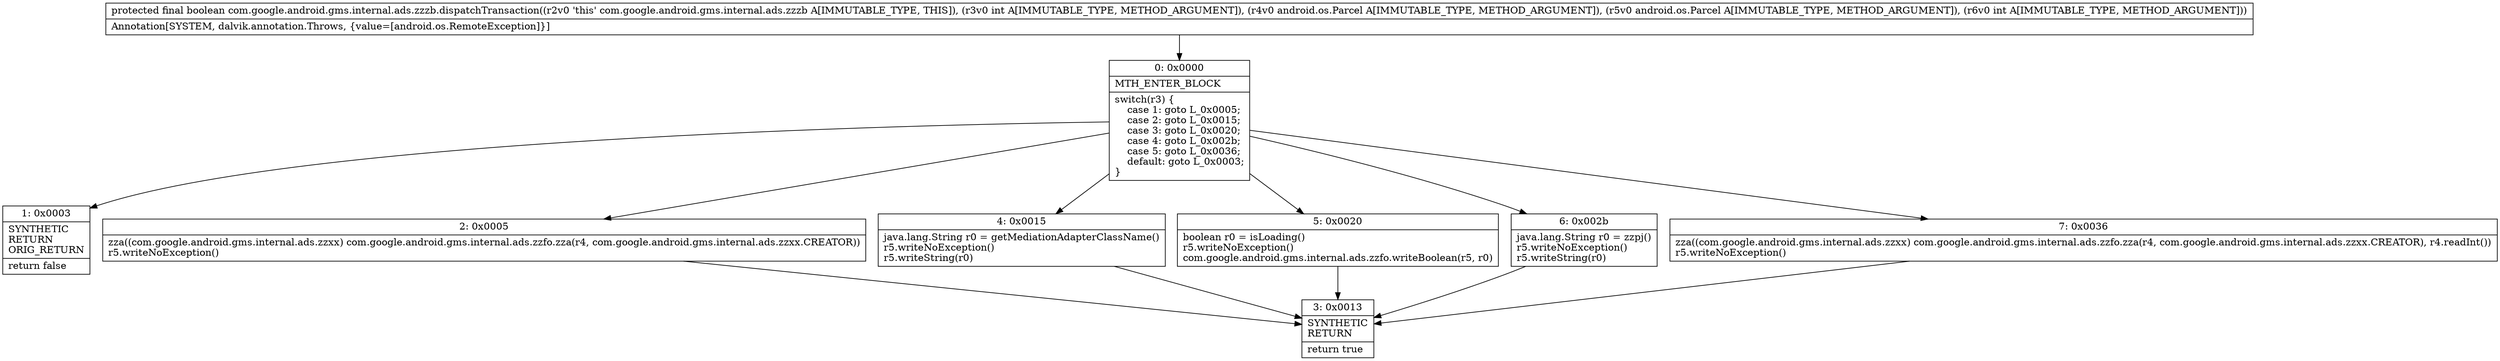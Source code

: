 digraph "CFG forcom.google.android.gms.internal.ads.zzzb.dispatchTransaction(ILandroid\/os\/Parcel;Landroid\/os\/Parcel;I)Z" {
Node_0 [shape=record,label="{0\:\ 0x0000|MTH_ENTER_BLOCK\l|switch(r3) \{\l    case 1: goto L_0x0005;\l    case 2: goto L_0x0015;\l    case 3: goto L_0x0020;\l    case 4: goto L_0x002b;\l    case 5: goto L_0x0036;\l    default: goto L_0x0003;\l\}\l}"];
Node_1 [shape=record,label="{1\:\ 0x0003|SYNTHETIC\lRETURN\lORIG_RETURN\l|return false\l}"];
Node_2 [shape=record,label="{2\:\ 0x0005|zza((com.google.android.gms.internal.ads.zzxx) com.google.android.gms.internal.ads.zzfo.zza(r4, com.google.android.gms.internal.ads.zzxx.CREATOR))\lr5.writeNoException()\l}"];
Node_3 [shape=record,label="{3\:\ 0x0013|SYNTHETIC\lRETURN\l|return true\l}"];
Node_4 [shape=record,label="{4\:\ 0x0015|java.lang.String r0 = getMediationAdapterClassName()\lr5.writeNoException()\lr5.writeString(r0)\l}"];
Node_5 [shape=record,label="{5\:\ 0x0020|boolean r0 = isLoading()\lr5.writeNoException()\lcom.google.android.gms.internal.ads.zzfo.writeBoolean(r5, r0)\l}"];
Node_6 [shape=record,label="{6\:\ 0x002b|java.lang.String r0 = zzpj()\lr5.writeNoException()\lr5.writeString(r0)\l}"];
Node_7 [shape=record,label="{7\:\ 0x0036|zza((com.google.android.gms.internal.ads.zzxx) com.google.android.gms.internal.ads.zzfo.zza(r4, com.google.android.gms.internal.ads.zzxx.CREATOR), r4.readInt())\lr5.writeNoException()\l}"];
MethodNode[shape=record,label="{protected final boolean com.google.android.gms.internal.ads.zzzb.dispatchTransaction((r2v0 'this' com.google.android.gms.internal.ads.zzzb A[IMMUTABLE_TYPE, THIS]), (r3v0 int A[IMMUTABLE_TYPE, METHOD_ARGUMENT]), (r4v0 android.os.Parcel A[IMMUTABLE_TYPE, METHOD_ARGUMENT]), (r5v0 android.os.Parcel A[IMMUTABLE_TYPE, METHOD_ARGUMENT]), (r6v0 int A[IMMUTABLE_TYPE, METHOD_ARGUMENT]))  | Annotation[SYSTEM, dalvik.annotation.Throws, \{value=[android.os.RemoteException]\}]\l}"];
MethodNode -> Node_0;
Node_0 -> Node_1;
Node_0 -> Node_2;
Node_0 -> Node_4;
Node_0 -> Node_5;
Node_0 -> Node_6;
Node_0 -> Node_7;
Node_2 -> Node_3;
Node_4 -> Node_3;
Node_5 -> Node_3;
Node_6 -> Node_3;
Node_7 -> Node_3;
}

